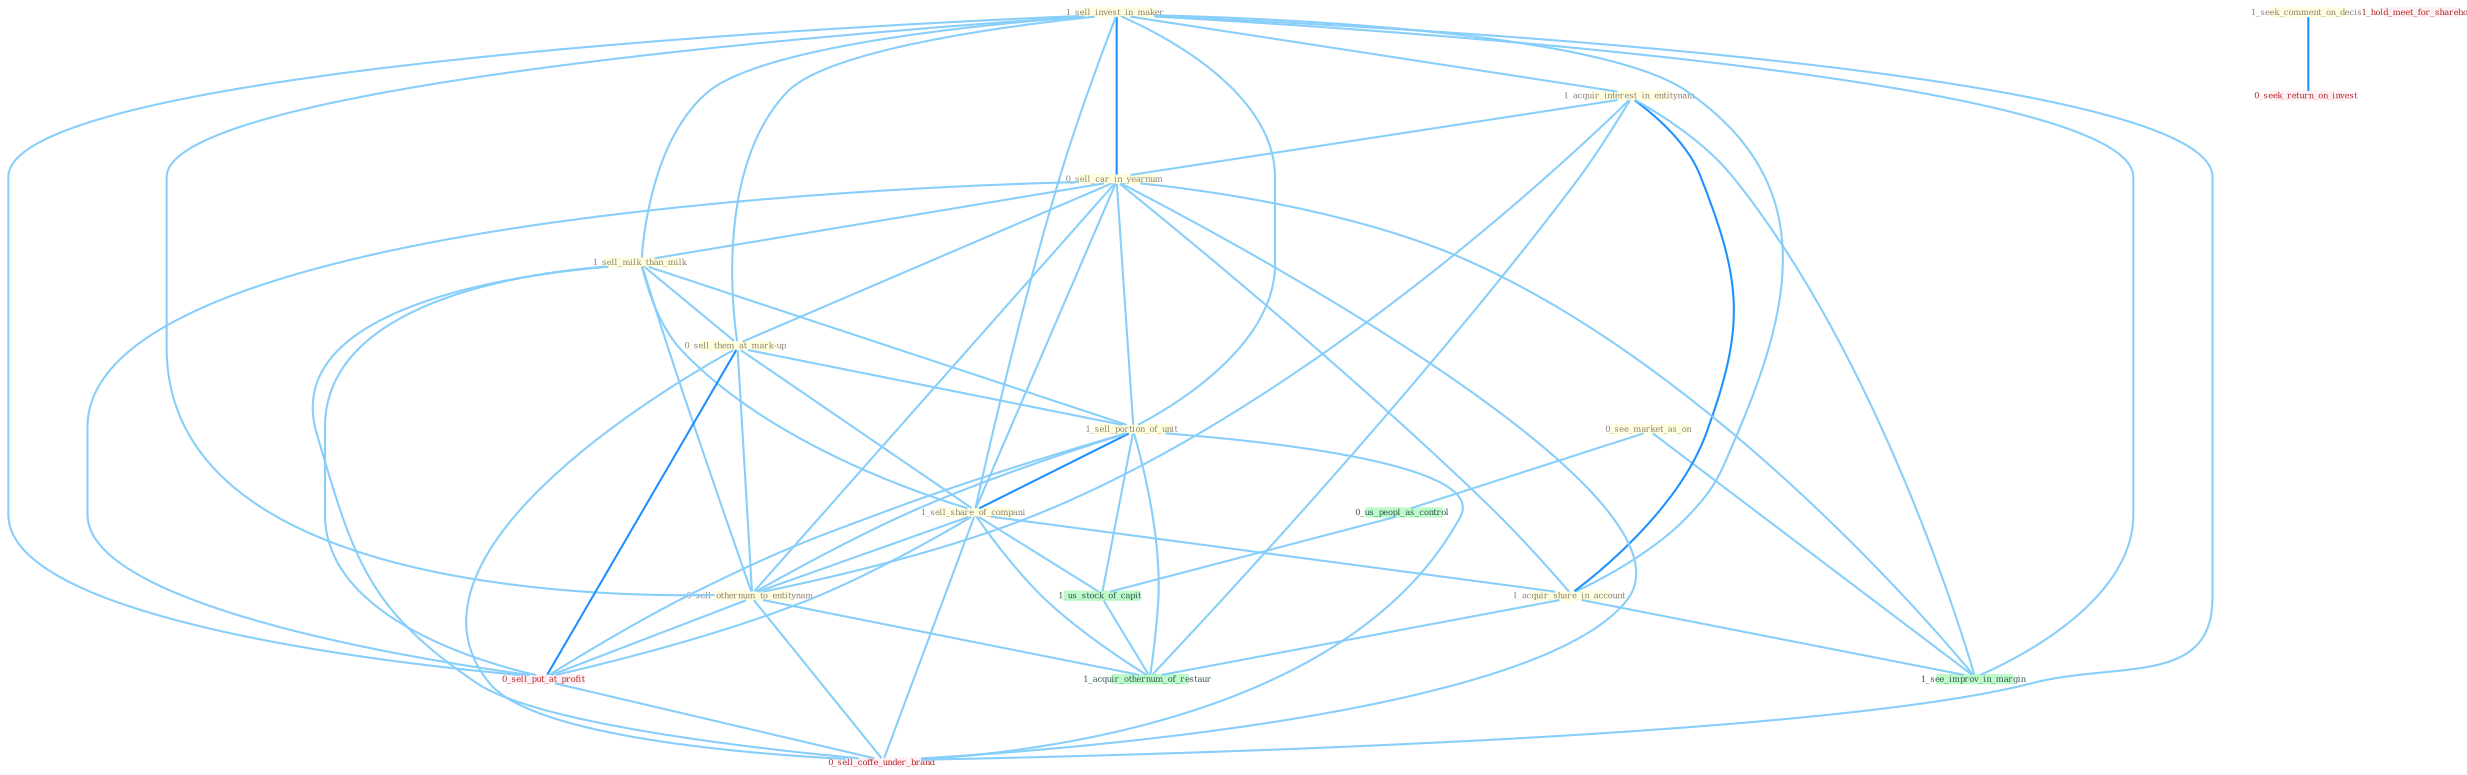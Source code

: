 Graph G{ 
    node
    [shape=polygon,style=filled,width=.5,height=.06,color="#BDFCC9",fixedsize=true,fontsize=4,
    fontcolor="#2f4f4f"];
    {node
    [color="#ffffe0", fontcolor="#8b7d6b"] "0_see_market_as_on " "1_sell_invest_in_maker " "1_acquir_interest_in_entitynam " "0_sell_car_in_yearnum " "1_sell_milk_than_milk " "0_sell_them_at_mark-up " "1_sell_portion_of_unit " "1_sell_share_of_compani " "1_acquir_share_in_account " "1_seek_comment_on_decis " "0_sell_othernum_to_entitynam "}
{node [color="#fff0f5", fontcolor="#b22222"] "0_sell_put_at_profit " "0_seek_return_on_invest " "0_sell_coffe_under_brand " "1_hold_meet_for_sharehold "}
edge [color="#B0E2FF"];

	"0_see_market_as_on " -- "0_us_peopl_as_control " [w="1", color="#87cefa" ];
	"0_see_market_as_on " -- "1_see_improv_in_margin " [w="1", color="#87cefa" ];
	"1_sell_invest_in_maker " -- "1_acquir_interest_in_entitynam " [w="1", color="#87cefa" ];
	"1_sell_invest_in_maker " -- "0_sell_car_in_yearnum " [w="2", color="#1e90ff" , len=0.8];
	"1_sell_invest_in_maker " -- "1_sell_milk_than_milk " [w="1", color="#87cefa" ];
	"1_sell_invest_in_maker " -- "0_sell_them_at_mark-up " [w="1", color="#87cefa" ];
	"1_sell_invest_in_maker " -- "1_sell_portion_of_unit " [w="1", color="#87cefa" ];
	"1_sell_invest_in_maker " -- "1_sell_share_of_compani " [w="1", color="#87cefa" ];
	"1_sell_invest_in_maker " -- "1_acquir_share_in_account " [w="1", color="#87cefa" ];
	"1_sell_invest_in_maker " -- "0_sell_othernum_to_entitynam " [w="1", color="#87cefa" ];
	"1_sell_invest_in_maker " -- "0_sell_put_at_profit " [w="1", color="#87cefa" ];
	"1_sell_invest_in_maker " -- "1_see_improv_in_margin " [w="1", color="#87cefa" ];
	"1_sell_invest_in_maker " -- "0_sell_coffe_under_brand " [w="1", color="#87cefa" ];
	"1_acquir_interest_in_entitynam " -- "0_sell_car_in_yearnum " [w="1", color="#87cefa" ];
	"1_acquir_interest_in_entitynam " -- "1_acquir_share_in_account " [w="2", color="#1e90ff" , len=0.8];
	"1_acquir_interest_in_entitynam " -- "0_sell_othernum_to_entitynam " [w="1", color="#87cefa" ];
	"1_acquir_interest_in_entitynam " -- "1_see_improv_in_margin " [w="1", color="#87cefa" ];
	"1_acquir_interest_in_entitynam " -- "1_acquir_othernum_of_restaur " [w="1", color="#87cefa" ];
	"0_sell_car_in_yearnum " -- "1_sell_milk_than_milk " [w="1", color="#87cefa" ];
	"0_sell_car_in_yearnum " -- "0_sell_them_at_mark-up " [w="1", color="#87cefa" ];
	"0_sell_car_in_yearnum " -- "1_sell_portion_of_unit " [w="1", color="#87cefa" ];
	"0_sell_car_in_yearnum " -- "1_sell_share_of_compani " [w="1", color="#87cefa" ];
	"0_sell_car_in_yearnum " -- "1_acquir_share_in_account " [w="1", color="#87cefa" ];
	"0_sell_car_in_yearnum " -- "0_sell_othernum_to_entitynam " [w="1", color="#87cefa" ];
	"0_sell_car_in_yearnum " -- "0_sell_put_at_profit " [w="1", color="#87cefa" ];
	"0_sell_car_in_yearnum " -- "1_see_improv_in_margin " [w="1", color="#87cefa" ];
	"0_sell_car_in_yearnum " -- "0_sell_coffe_under_brand " [w="1", color="#87cefa" ];
	"1_sell_milk_than_milk " -- "0_sell_them_at_mark-up " [w="1", color="#87cefa" ];
	"1_sell_milk_than_milk " -- "1_sell_portion_of_unit " [w="1", color="#87cefa" ];
	"1_sell_milk_than_milk " -- "1_sell_share_of_compani " [w="1", color="#87cefa" ];
	"1_sell_milk_than_milk " -- "0_sell_othernum_to_entitynam " [w="1", color="#87cefa" ];
	"1_sell_milk_than_milk " -- "0_sell_put_at_profit " [w="1", color="#87cefa" ];
	"1_sell_milk_than_milk " -- "0_sell_coffe_under_brand " [w="1", color="#87cefa" ];
	"0_sell_them_at_mark-up " -- "1_sell_portion_of_unit " [w="1", color="#87cefa" ];
	"0_sell_them_at_mark-up " -- "1_sell_share_of_compani " [w="1", color="#87cefa" ];
	"0_sell_them_at_mark-up " -- "0_sell_othernum_to_entitynam " [w="1", color="#87cefa" ];
	"0_sell_them_at_mark-up " -- "0_sell_put_at_profit " [w="2", color="#1e90ff" , len=0.8];
	"0_sell_them_at_mark-up " -- "0_sell_coffe_under_brand " [w="1", color="#87cefa" ];
	"1_sell_portion_of_unit " -- "1_sell_share_of_compani " [w="2", color="#1e90ff" , len=0.8];
	"1_sell_portion_of_unit " -- "0_sell_othernum_to_entitynam " [w="1", color="#87cefa" ];
	"1_sell_portion_of_unit " -- "0_sell_put_at_profit " [w="1", color="#87cefa" ];
	"1_sell_portion_of_unit " -- "1_us_stock_of_capit " [w="1", color="#87cefa" ];
	"1_sell_portion_of_unit " -- "0_sell_coffe_under_brand " [w="1", color="#87cefa" ];
	"1_sell_portion_of_unit " -- "1_acquir_othernum_of_restaur " [w="1", color="#87cefa" ];
	"1_sell_share_of_compani " -- "1_acquir_share_in_account " [w="1", color="#87cefa" ];
	"1_sell_share_of_compani " -- "0_sell_othernum_to_entitynam " [w="1", color="#87cefa" ];
	"1_sell_share_of_compani " -- "0_sell_put_at_profit " [w="1", color="#87cefa" ];
	"1_sell_share_of_compani " -- "1_us_stock_of_capit " [w="1", color="#87cefa" ];
	"1_sell_share_of_compani " -- "0_sell_coffe_under_brand " [w="1", color="#87cefa" ];
	"1_sell_share_of_compani " -- "1_acquir_othernum_of_restaur " [w="1", color="#87cefa" ];
	"1_acquir_share_in_account " -- "1_see_improv_in_margin " [w="1", color="#87cefa" ];
	"1_acquir_share_in_account " -- "1_acquir_othernum_of_restaur " [w="1", color="#87cefa" ];
	"1_seek_comment_on_decis " -- "0_seek_return_on_invest " [w="2", color="#1e90ff" , len=0.8];
	"0_sell_othernum_to_entitynam " -- "0_sell_put_at_profit " [w="1", color="#87cefa" ];
	"0_sell_othernum_to_entitynam " -- "0_sell_coffe_under_brand " [w="1", color="#87cefa" ];
	"0_sell_othernum_to_entitynam " -- "1_acquir_othernum_of_restaur " [w="1", color="#87cefa" ];
	"0_us_peopl_as_control " -- "1_us_stock_of_capit " [w="1", color="#87cefa" ];
	"0_sell_put_at_profit " -- "0_sell_coffe_under_brand " [w="1", color="#87cefa" ];
	"1_us_stock_of_capit " -- "1_acquir_othernum_of_restaur " [w="1", color="#87cefa" ];
}